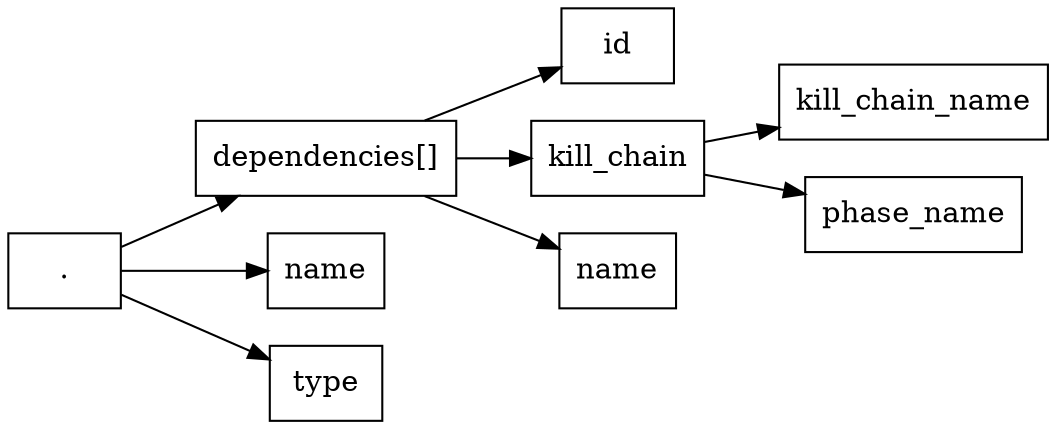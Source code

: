 digraph G {
    node [shape=box];
    edge [dir=forward];
    rankdir=LR;

    "47f10867-8425-4db3-8069-d1a3631d7622" [label="."];
    "dependencies[]" [label="dependencies[]"];
    "dependencies[].id" [label="id"];
    "dependencies[].kill_chain" [label="kill_chain"];
    "dependencies[].kill_chain.kill_chain_name" [label="kill_chain_name"];
    "dependencies[].kill_chain.phase_name" [label="phase_name"];
    "dependencies[].name" [label="name"];
    "name" [label="name"];
    "type" [label="type"];

    "47f10867-8425-4db3-8069-d1a3631d7622" -> "dependencies[]";
    "47f10867-8425-4db3-8069-d1a3631d7622" -> "name";
    "47f10867-8425-4db3-8069-d1a3631d7622" -> "type";

    "dependencies[]" -> "dependencies[].id";
    "dependencies[]" -> "dependencies[].kill_chain";
    "dependencies[]" -> "dependencies[].name";
    "dependencies[].kill_chain" -> "dependencies[].kill_chain.kill_chain_name";
    "dependencies[].kill_chain" -> "dependencies[].kill_chain.phase_name";
}